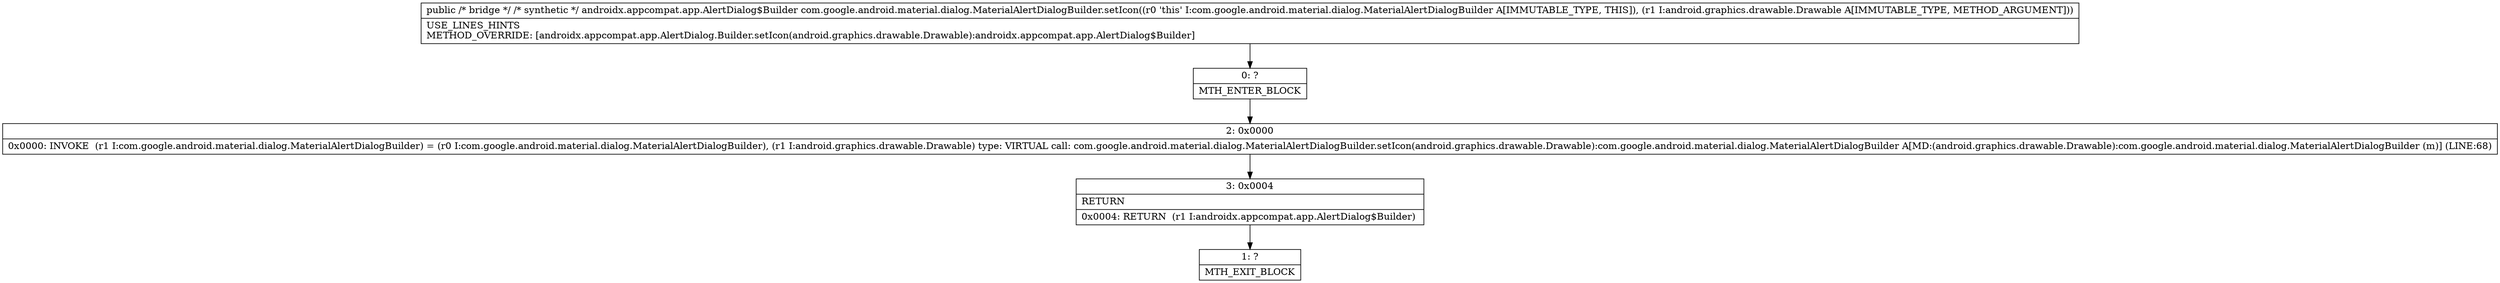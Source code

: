 digraph "CFG forcom.google.android.material.dialog.MaterialAlertDialogBuilder.setIcon(Landroid\/graphics\/drawable\/Drawable;)Landroidx\/appcompat\/app\/AlertDialog$Builder;" {
Node_0 [shape=record,label="{0\:\ ?|MTH_ENTER_BLOCK\l}"];
Node_2 [shape=record,label="{2\:\ 0x0000|0x0000: INVOKE  (r1 I:com.google.android.material.dialog.MaterialAlertDialogBuilder) = (r0 I:com.google.android.material.dialog.MaterialAlertDialogBuilder), (r1 I:android.graphics.drawable.Drawable) type: VIRTUAL call: com.google.android.material.dialog.MaterialAlertDialogBuilder.setIcon(android.graphics.drawable.Drawable):com.google.android.material.dialog.MaterialAlertDialogBuilder A[MD:(android.graphics.drawable.Drawable):com.google.android.material.dialog.MaterialAlertDialogBuilder (m)] (LINE:68)\l}"];
Node_3 [shape=record,label="{3\:\ 0x0004|RETURN\l|0x0004: RETURN  (r1 I:androidx.appcompat.app.AlertDialog$Builder) \l}"];
Node_1 [shape=record,label="{1\:\ ?|MTH_EXIT_BLOCK\l}"];
MethodNode[shape=record,label="{public \/* bridge *\/ \/* synthetic *\/ androidx.appcompat.app.AlertDialog$Builder com.google.android.material.dialog.MaterialAlertDialogBuilder.setIcon((r0 'this' I:com.google.android.material.dialog.MaterialAlertDialogBuilder A[IMMUTABLE_TYPE, THIS]), (r1 I:android.graphics.drawable.Drawable A[IMMUTABLE_TYPE, METHOD_ARGUMENT]))  | USE_LINES_HINTS\lMETHOD_OVERRIDE: [androidx.appcompat.app.AlertDialog.Builder.setIcon(android.graphics.drawable.Drawable):androidx.appcompat.app.AlertDialog$Builder]\l}"];
MethodNode -> Node_0;Node_0 -> Node_2;
Node_2 -> Node_3;
Node_3 -> Node_1;
}

